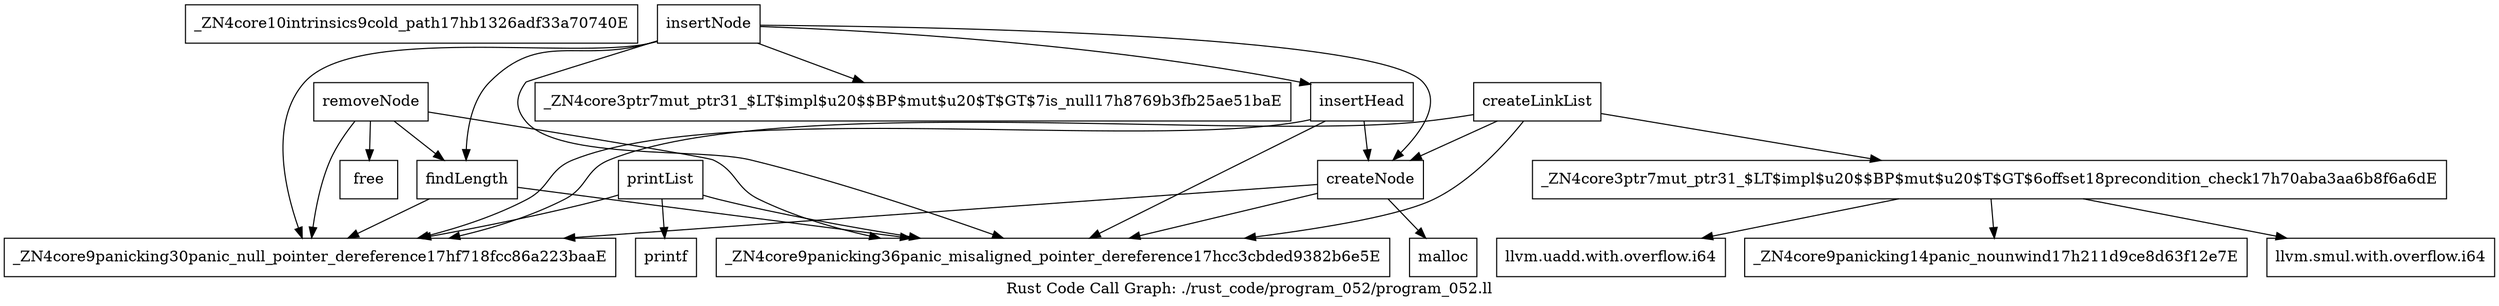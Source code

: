 digraph "Rust Code Call Graph: ./rust_code/program_052/program_052.ll" {
	label="Rust Code Call Graph: ./rust_code/program_052/program_052.ll";

	Node0x555f20f07840 [shape=record,label="{_ZN4core10intrinsics9cold_path17hb1326adf33a70740E}"];
	Node0x555f20f09a80 [shape=record,label="{_ZN4core3ptr7mut_ptr31_$LT$impl$u20$$BP$mut$u20$T$GT$6offset18precondition_check17h70aba3aa6b8f6a6dE}"];
	Node0x555f20f09a80 -> Node0x555f20f0adf0;
	Node0x555f20f09a80 -> Node0x555f20f0caa0;
	Node0x555f20f09a80 -> Node0x555f20f0eae0;
	Node0x555f20f0f980 [shape=record,label="{_ZN4core3ptr7mut_ptr31_$LT$impl$u20$$BP$mut$u20$T$GT$7is_null17h8769b3fb25ae51baE}"];
	Node0x555f20f17d10 [shape=record,label="{createNode}"];
	Node0x555f20f17d10 -> Node0x555f20f197a0;
	Node0x555f20f17d10 -> Node0x555f20f1c380;
	Node0x555f20f17d10 -> Node0x555f20f1d670;
	Node0x555f20f1e900 [shape=record,label="{createLinkList}"];
	Node0x555f20f1e900 -> Node0x555f20f09a80;
	Node0x555f20f1e900 -> Node0x555f20f1c380;
	Node0x555f20f1e900 -> Node0x555f20f17d10;
	Node0x555f20f1e900 -> Node0x555f20f1d670;
	Node0x555f20f21620 [shape=record,label="{findLength}"];
	Node0x555f20f21620 -> Node0x555f20f1c380;
	Node0x555f20f21620 -> Node0x555f20f1d670;
	Node0x555f20f23f30 [shape=record,label="{insertHead}"];
	Node0x555f20f23f30 -> Node0x555f20f17d10;
	Node0x555f20f23f30 -> Node0x555f20f1d670;
	Node0x555f20f23f30 -> Node0x555f20f1c380;
	Node0x555f20f259d0 [shape=record,label="{insertNode}"];
	Node0x555f20f259d0 -> Node0x555f20f21620;
	Node0x555f20f259d0 -> Node0x555f20f0f980;
	Node0x555f20f259d0 -> Node0x555f20f17d10;
	Node0x555f20f259d0 -> Node0x555f20f23f30;
	Node0x555f20f259d0 -> Node0x555f20f1d670;
	Node0x555f20f259d0 -> Node0x555f20f1c380;
	Node0x555f20f27340 [shape=record,label="{removeNode}"];
	Node0x555f20f27340 -> Node0x555f20f21620;
	Node0x555f20f27340 -> Node0x555f20f1d670;
	Node0x555f20f27340 -> Node0x555f20f1c380;
	Node0x555f20f27340 -> Node0x555f20f29cd0;
	Node0x555f20f2a480 [shape=record,label="{printList}"];
	Node0x555f20f2a480 -> Node0x555f20f1c380;
	Node0x555f20f2a480 -> Node0x555f20f30a10;
	Node0x555f20f2a480 -> Node0x555f20f1d670;
	Node0x555f20f0adf0 [shape=record,label="{llvm.smul.with.overflow.i64}"];
	Node0x555f20f0caa0 [shape=record,label="{llvm.uadd.with.overflow.i64}"];
	Node0x555f20f0eae0 [shape=record,label="{_ZN4core9panicking14panic_nounwind17h211d9ce8d63f12e7E}"];
	Node0x555f20f197a0 [shape=record,label="{malloc}"];
	Node0x555f20f1c380 [shape=record,label="{_ZN4core9panicking36panic_misaligned_pointer_dereference17hcc3cbded9382b6e5E}"];
	Node0x555f20f1d670 [shape=record,label="{_ZN4core9panicking30panic_null_pointer_dereference17hf718fcc86a223baaE}"];
	Node0x555f20f29cd0 [shape=record,label="{free}"];
	Node0x555f20f30a10 [shape=record,label="{printf}"];
}
